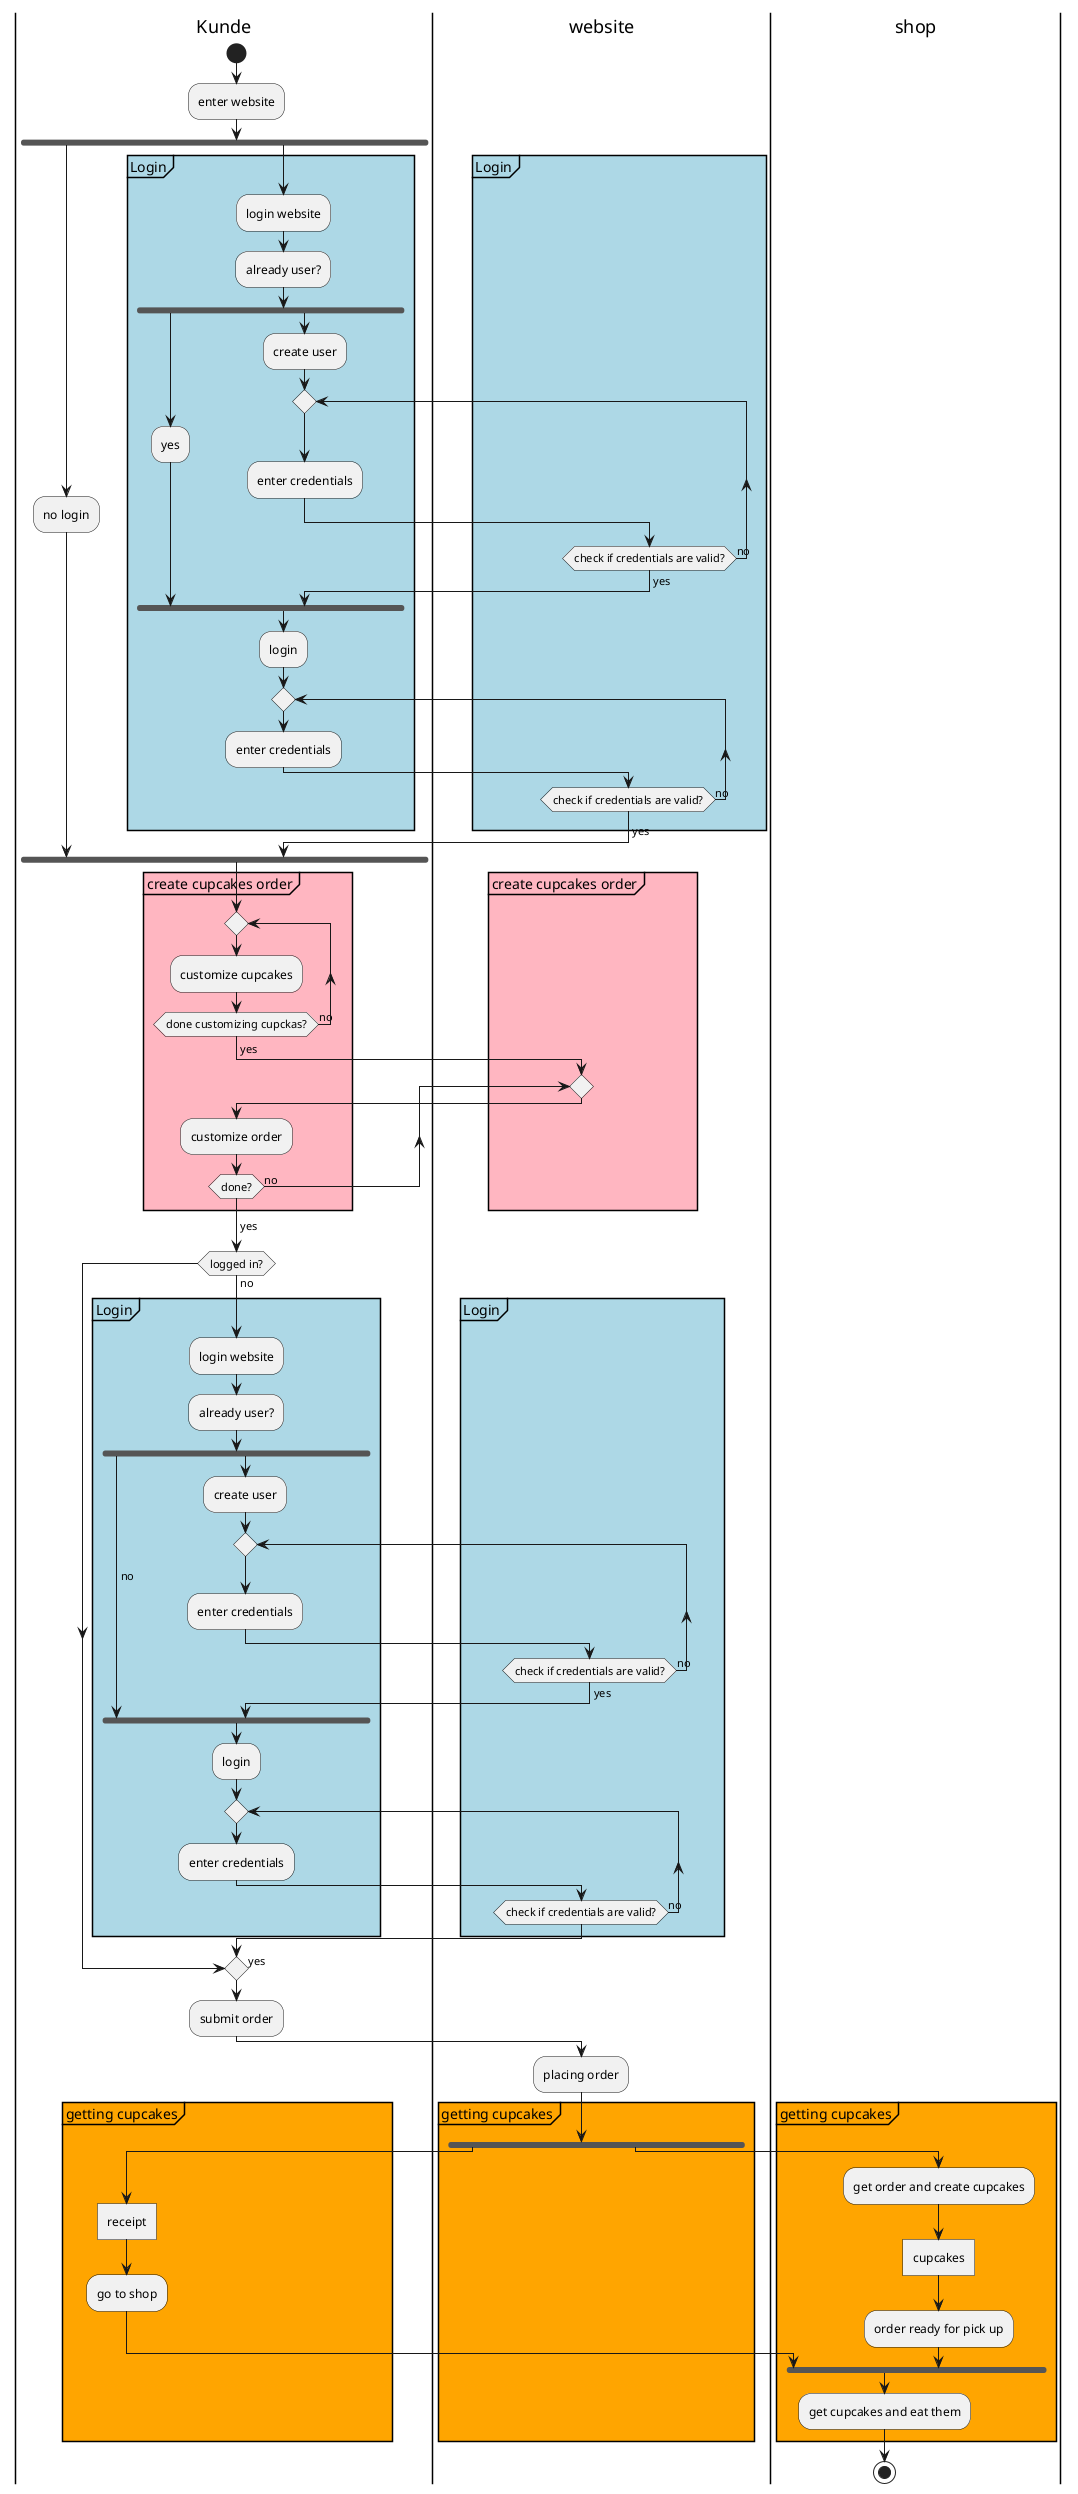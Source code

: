 @startuml
'https://plantuml.com/activity-diagram-beta
|Kunde|
start
:enter website;
fork
:no login;
fork again
partition #lightBlue Login {
:login website;
:already user?;
fork;
:yes;
fork again
:create user;
repeat
:enter credentials;
|website|
repeat while (check if credentials are valid?) is (no)
-> yes;
|Kunde|
end fork;
:login;
repeat
:enter credentials;
|website|
repeat while (check if credentials are valid?) is (no)
-> yes;
}
|Kunde|
end fork
partition #lightPink create cupcakes order {
repeat
:customize cupcakes;
repeat while (done customizing cupckas?) is (no)
->yes;
|website|
repeat
|Kunde|
:customize order;
repeat while (done?) is (no)
}
-> yes;
if(logged in?) then
-> no;
partition #lightBlue Login {
:login website;
:already user?;
fork;
-> yes;
|Kunde|
-> no;
fork again
:create user;
repeat
:enter credentials;
|website|
repeat while (check if credentials are valid?) is (no)
-> yes;
|Kunde|
end fork;
:login;
repeat
:enter credentials;
|website|
repeat while (check if credentials are valid?) is (no)
}
else
-> yes;
endif
|Kunde|
:submit order;
|website|
:placing order;
partition #Orange getting cupcakes {
fork
|Kunde|
:receipt]
:go to shop;
fork again;
|shop|
:get order and create cupcakes;
:cupcakes]
:order ready for pick up;
|Kunde|
|shop|
end fork;
:get cupcakes and eat them;
}
stop
@enduml